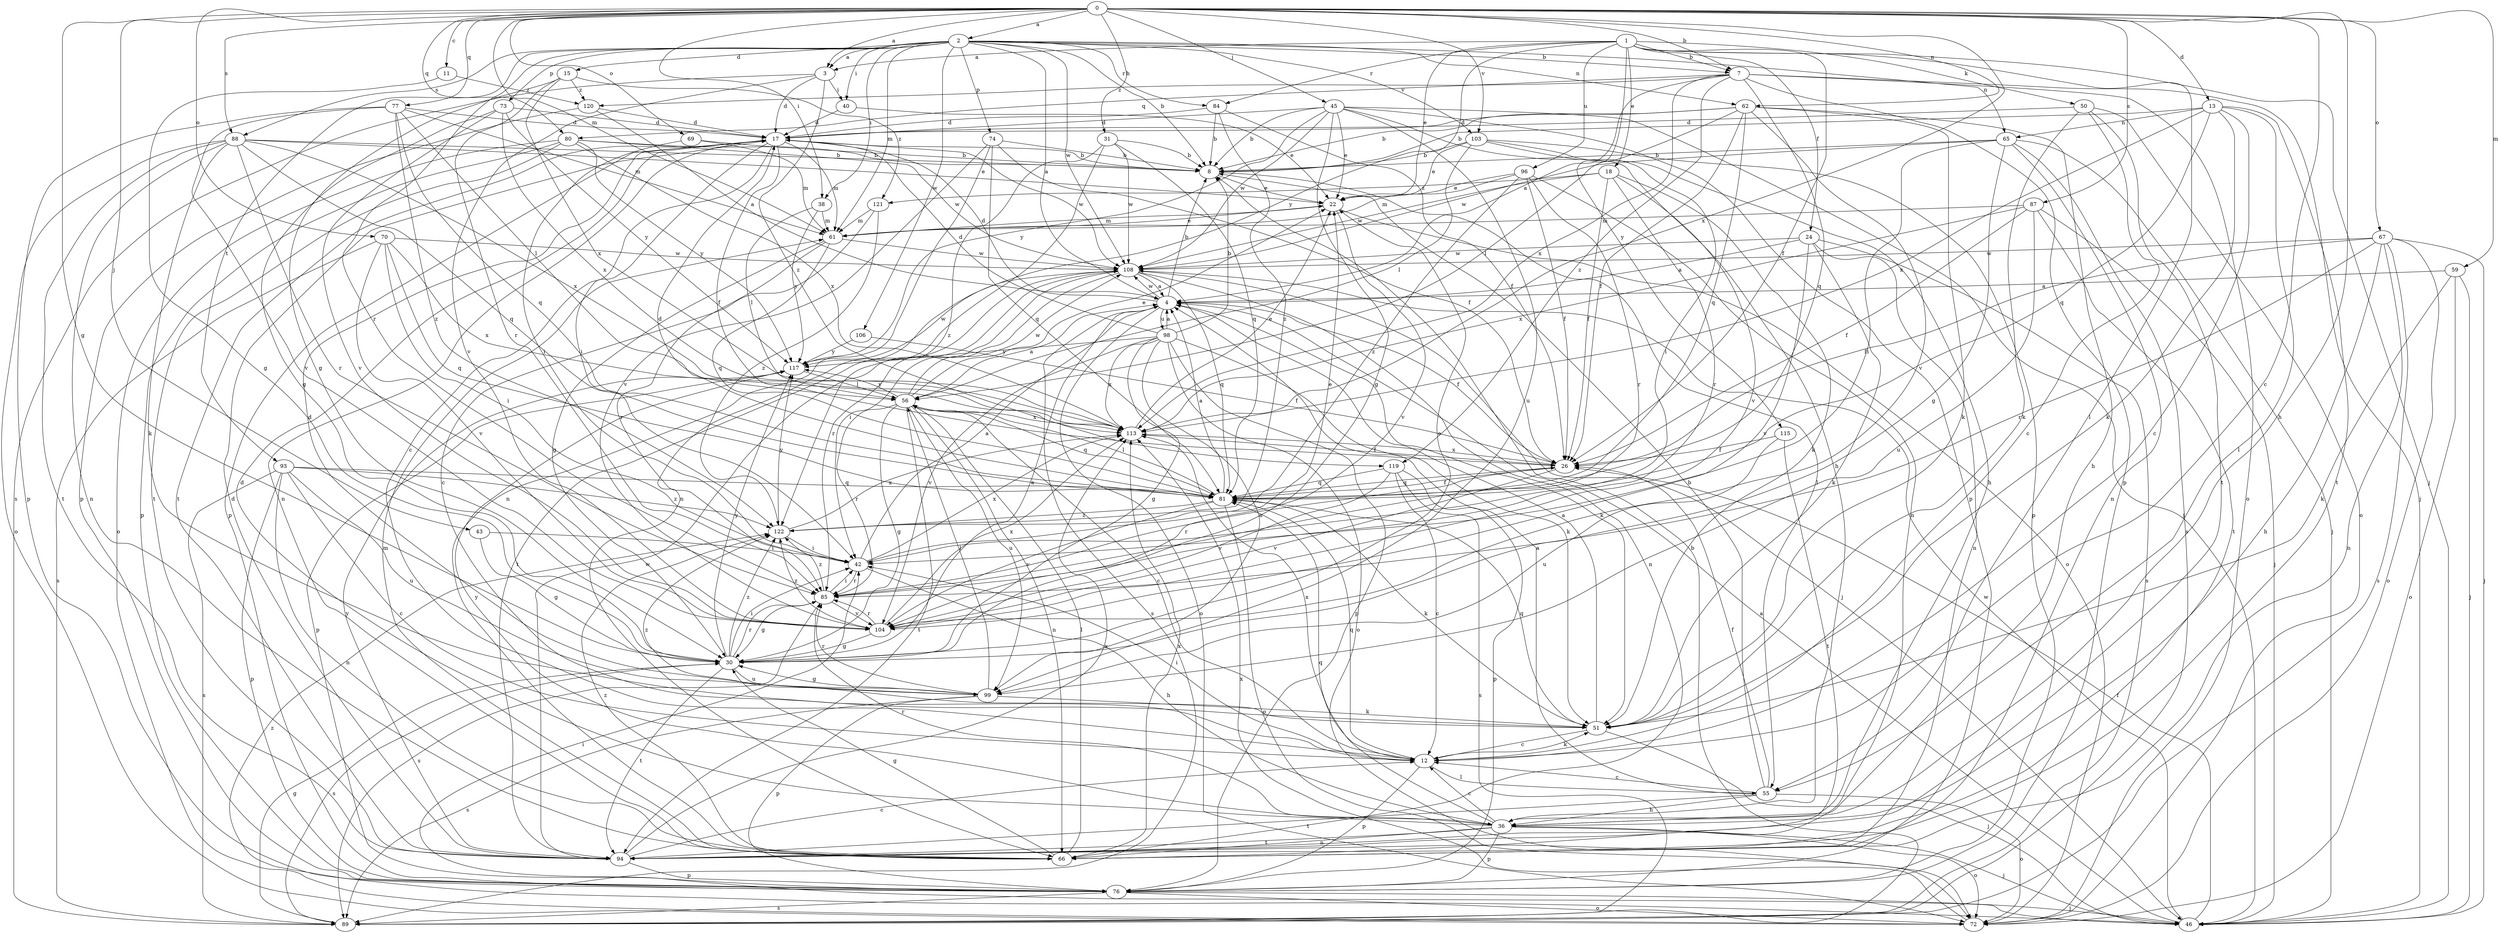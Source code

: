 strict digraph  {
0;
1;
2;
3;
4;
7;
8;
11;
12;
13;
15;
17;
18;
22;
24;
26;
30;
31;
36;
38;
40;
42;
43;
45;
46;
50;
51;
55;
56;
59;
61;
62;
65;
66;
67;
69;
70;
72;
73;
74;
76;
77;
80;
81;
84;
85;
87;
88;
89;
93;
94;
96;
98;
99;
103;
104;
106;
108;
113;
115;
117;
119;
120;
121;
122;
0 -> 2  [label=a];
0 -> 3  [label=a];
0 -> 7  [label=b];
0 -> 11  [label=c];
0 -> 12  [label=c];
0 -> 13  [label=d];
0 -> 30  [label=g];
0 -> 31  [label=h];
0 -> 36  [label=h];
0 -> 38  [label=i];
0 -> 43  [label=j];
0 -> 45  [label=j];
0 -> 59  [label=m];
0 -> 61  [label=m];
0 -> 62  [label=n];
0 -> 67  [label=o];
0 -> 69  [label=o];
0 -> 70  [label=o];
0 -> 77  [label=q];
0 -> 80  [label=q];
0 -> 87  [label=s];
0 -> 88  [label=s];
0 -> 103  [label=v];
0 -> 113  [label=x];
1 -> 3  [label=a];
1 -> 7  [label=b];
1 -> 18  [label=e];
1 -> 22  [label=e];
1 -> 24  [label=f];
1 -> 26  [label=f];
1 -> 46  [label=j];
1 -> 50  [label=k];
1 -> 55  [label=l];
1 -> 84  [label=r];
1 -> 96  [label=u];
1 -> 115  [label=y];
1 -> 117  [label=y];
2 -> 3  [label=a];
2 -> 4  [label=a];
2 -> 7  [label=b];
2 -> 8  [label=b];
2 -> 15  [label=d];
2 -> 38  [label=i];
2 -> 40  [label=i];
2 -> 61  [label=m];
2 -> 62  [label=n];
2 -> 65  [label=n];
2 -> 73  [label=p];
2 -> 74  [label=p];
2 -> 84  [label=r];
2 -> 85  [label=r];
2 -> 88  [label=s];
2 -> 93  [label=t];
2 -> 103  [label=v];
2 -> 106  [label=w];
2 -> 108  [label=w];
3 -> 17  [label=d];
3 -> 40  [label=i];
3 -> 89  [label=s];
3 -> 104  [label=v];
3 -> 119  [label=z];
4 -> 8  [label=b];
4 -> 17  [label=d];
4 -> 26  [label=f];
4 -> 51  [label=k];
4 -> 72  [label=o];
4 -> 89  [label=s];
4 -> 98  [label=u];
4 -> 108  [label=w];
7 -> 4  [label=a];
7 -> 46  [label=j];
7 -> 72  [label=o];
7 -> 76  [label=p];
7 -> 80  [label=q];
7 -> 81  [label=q];
7 -> 113  [label=x];
7 -> 119  [label=z];
7 -> 120  [label=z];
8 -> 22  [label=e];
8 -> 55  [label=l];
11 -> 30  [label=g];
11 -> 120  [label=z];
12 -> 42  [label=i];
12 -> 51  [label=k];
12 -> 55  [label=l];
12 -> 76  [label=p];
12 -> 81  [label=q];
12 -> 113  [label=x];
13 -> 8  [label=b];
13 -> 12  [label=c];
13 -> 51  [label=k];
13 -> 55  [label=l];
13 -> 65  [label=n];
13 -> 81  [label=q];
13 -> 94  [label=t];
13 -> 113  [label=x];
15 -> 30  [label=g];
15 -> 85  [label=r];
15 -> 113  [label=x];
15 -> 120  [label=z];
15 -> 121  [label=z];
17 -> 8  [label=b];
17 -> 12  [label=c];
17 -> 26  [label=f];
17 -> 42  [label=i];
17 -> 61  [label=m];
17 -> 66  [label=n];
17 -> 76  [label=p];
17 -> 94  [label=t];
17 -> 108  [label=w];
18 -> 26  [label=f];
18 -> 51  [label=k];
18 -> 85  [label=r];
18 -> 104  [label=v];
18 -> 108  [label=w];
18 -> 121  [label=z];
22 -> 61  [label=m];
22 -> 72  [label=o];
22 -> 104  [label=v];
24 -> 4  [label=a];
24 -> 51  [label=k];
24 -> 66  [label=n];
24 -> 89  [label=s];
24 -> 104  [label=v];
24 -> 108  [label=w];
26 -> 81  [label=q];
26 -> 85  [label=r];
26 -> 104  [label=v];
26 -> 113  [label=x];
30 -> 4  [label=a];
30 -> 22  [label=e];
30 -> 42  [label=i];
30 -> 85  [label=r];
30 -> 89  [label=s];
30 -> 94  [label=t];
30 -> 99  [label=u];
30 -> 117  [label=y];
30 -> 122  [label=z];
31 -> 8  [label=b];
31 -> 66  [label=n];
31 -> 81  [label=q];
31 -> 108  [label=w];
31 -> 122  [label=z];
36 -> 12  [label=c];
36 -> 17  [label=d];
36 -> 46  [label=j];
36 -> 66  [label=n];
36 -> 72  [label=o];
36 -> 76  [label=p];
36 -> 81  [label=q];
36 -> 85  [label=r];
36 -> 94  [label=t];
36 -> 117  [label=y];
38 -> 56  [label=l];
38 -> 61  [label=m];
38 -> 117  [label=y];
40 -> 17  [label=d];
40 -> 22  [label=e];
42 -> 4  [label=a];
42 -> 22  [label=e];
42 -> 36  [label=h];
42 -> 85  [label=r];
42 -> 113  [label=x];
43 -> 30  [label=g];
43 -> 42  [label=i];
45 -> 8  [label=b];
45 -> 17  [label=d];
45 -> 22  [label=e];
45 -> 30  [label=g];
45 -> 36  [label=h];
45 -> 46  [label=j];
45 -> 76  [label=p];
45 -> 99  [label=u];
45 -> 108  [label=w];
45 -> 117  [label=y];
46 -> 4  [label=a];
46 -> 26  [label=f];
46 -> 42  [label=i];
46 -> 108  [label=w];
46 -> 122  [label=z];
50 -> 12  [label=c];
50 -> 17  [label=d];
50 -> 51  [label=k];
50 -> 72  [label=o];
50 -> 94  [label=t];
51 -> 4  [label=a];
51 -> 12  [label=c];
51 -> 46  [label=j];
51 -> 81  [label=q];
51 -> 122  [label=z];
55 -> 4  [label=a];
55 -> 8  [label=b];
55 -> 12  [label=c];
55 -> 26  [label=f];
55 -> 36  [label=h];
55 -> 72  [label=o];
55 -> 94  [label=t];
56 -> 4  [label=a];
56 -> 12  [label=c];
56 -> 22  [label=e];
56 -> 30  [label=g];
56 -> 66  [label=n];
56 -> 81  [label=q];
56 -> 85  [label=r];
56 -> 94  [label=t];
56 -> 99  [label=u];
56 -> 108  [label=w];
56 -> 113  [label=x];
56 -> 117  [label=y];
59 -> 4  [label=a];
59 -> 46  [label=j];
59 -> 51  [label=k];
59 -> 72  [label=o];
61 -> 22  [label=e];
61 -> 30  [label=g];
61 -> 81  [label=q];
61 -> 85  [label=r];
61 -> 108  [label=w];
62 -> 8  [label=b];
62 -> 17  [label=d];
62 -> 26  [label=f];
62 -> 36  [label=h];
62 -> 51  [label=k];
62 -> 56  [label=l];
62 -> 81  [label=q];
62 -> 104  [label=v];
65 -> 8  [label=b];
65 -> 30  [label=g];
65 -> 42  [label=i];
65 -> 46  [label=j];
65 -> 66  [label=n];
65 -> 89  [label=s];
65 -> 108  [label=w];
66 -> 30  [label=g];
66 -> 56  [label=l];
66 -> 61  [label=m];
66 -> 113  [label=x];
66 -> 122  [label=z];
67 -> 26  [label=f];
67 -> 36  [label=h];
67 -> 46  [label=j];
67 -> 66  [label=n];
67 -> 72  [label=o];
67 -> 85  [label=r];
67 -> 89  [label=s];
67 -> 108  [label=w];
69 -> 8  [label=b];
69 -> 42  [label=i];
69 -> 61  [label=m];
70 -> 42  [label=i];
70 -> 81  [label=q];
70 -> 89  [label=s];
70 -> 104  [label=v];
70 -> 108  [label=w];
70 -> 113  [label=x];
72 -> 113  [label=x];
73 -> 17  [label=d];
73 -> 30  [label=g];
73 -> 104  [label=v];
73 -> 113  [label=x];
73 -> 117  [label=y];
74 -> 8  [label=b];
74 -> 26  [label=f];
74 -> 66  [label=n];
74 -> 81  [label=q];
74 -> 104  [label=v];
76 -> 46  [label=j];
76 -> 72  [label=o];
76 -> 89  [label=s];
77 -> 17  [label=d];
77 -> 56  [label=l];
77 -> 61  [label=m];
77 -> 76  [label=p];
77 -> 81  [label=q];
77 -> 104  [label=v];
77 -> 122  [label=z];
80 -> 8  [label=b];
80 -> 72  [label=o];
80 -> 76  [label=p];
80 -> 94  [label=t];
80 -> 108  [label=w];
80 -> 113  [label=x];
80 -> 117  [label=y];
81 -> 4  [label=a];
81 -> 17  [label=d];
81 -> 26  [label=f];
81 -> 51  [label=k];
81 -> 56  [label=l];
81 -> 72  [label=o];
81 -> 104  [label=v];
81 -> 122  [label=z];
84 -> 8  [label=b];
84 -> 17  [label=d];
84 -> 26  [label=f];
84 -> 122  [label=z];
85 -> 30  [label=g];
85 -> 42  [label=i];
85 -> 89  [label=s];
85 -> 104  [label=v];
85 -> 122  [label=z];
87 -> 26  [label=f];
87 -> 46  [label=j];
87 -> 61  [label=m];
87 -> 94  [label=t];
87 -> 99  [label=u];
87 -> 113  [label=x];
88 -> 8  [label=b];
88 -> 22  [label=e];
88 -> 51  [label=k];
88 -> 66  [label=n];
88 -> 72  [label=o];
88 -> 81  [label=q];
88 -> 85  [label=r];
88 -> 94  [label=t];
88 -> 113  [label=x];
89 -> 8  [label=b];
89 -> 30  [label=g];
93 -> 12  [label=c];
93 -> 66  [label=n];
93 -> 76  [label=p];
93 -> 81  [label=q];
93 -> 89  [label=s];
93 -> 99  [label=u];
93 -> 122  [label=z];
94 -> 12  [label=c];
94 -> 17  [label=d];
94 -> 76  [label=p];
94 -> 108  [label=w];
94 -> 113  [label=x];
94 -> 117  [label=y];
96 -> 22  [label=e];
96 -> 26  [label=f];
96 -> 61  [label=m];
96 -> 66  [label=n];
96 -> 85  [label=r];
96 -> 122  [label=z];
98 -> 4  [label=a];
98 -> 8  [label=b];
98 -> 17  [label=d];
98 -> 30  [label=g];
98 -> 51  [label=k];
98 -> 72  [label=o];
98 -> 76  [label=p];
98 -> 99  [label=u];
98 -> 104  [label=v];
98 -> 113  [label=x];
98 -> 117  [label=y];
99 -> 17  [label=d];
99 -> 30  [label=g];
99 -> 51  [label=k];
99 -> 56  [label=l];
99 -> 76  [label=p];
99 -> 85  [label=r];
99 -> 89  [label=s];
103 -> 8  [label=b];
103 -> 22  [label=e];
103 -> 36  [label=h];
103 -> 42  [label=i];
103 -> 56  [label=l];
103 -> 76  [label=p];
104 -> 30  [label=g];
104 -> 85  [label=r];
104 -> 113  [label=x];
104 -> 122  [label=z];
106 -> 26  [label=f];
106 -> 117  [label=y];
108 -> 4  [label=a];
108 -> 42  [label=i];
108 -> 46  [label=j];
108 -> 66  [label=n];
108 -> 81  [label=q];
108 -> 85  [label=r];
108 -> 94  [label=t];
113 -> 22  [label=e];
113 -> 26  [label=f];
115 -> 26  [label=f];
115 -> 94  [label=t];
115 -> 99  [label=u];
117 -> 56  [label=l];
117 -> 76  [label=p];
117 -> 108  [label=w];
119 -> 12  [label=c];
119 -> 76  [label=p];
119 -> 81  [label=q];
119 -> 89  [label=s];
119 -> 104  [label=v];
120 -> 4  [label=a];
120 -> 17  [label=d];
120 -> 76  [label=p];
121 -> 12  [label=c];
121 -> 61  [label=m];
121 -> 122  [label=z];
122 -> 42  [label=i];
122 -> 113  [label=x];
122 -> 117  [label=y];
}
